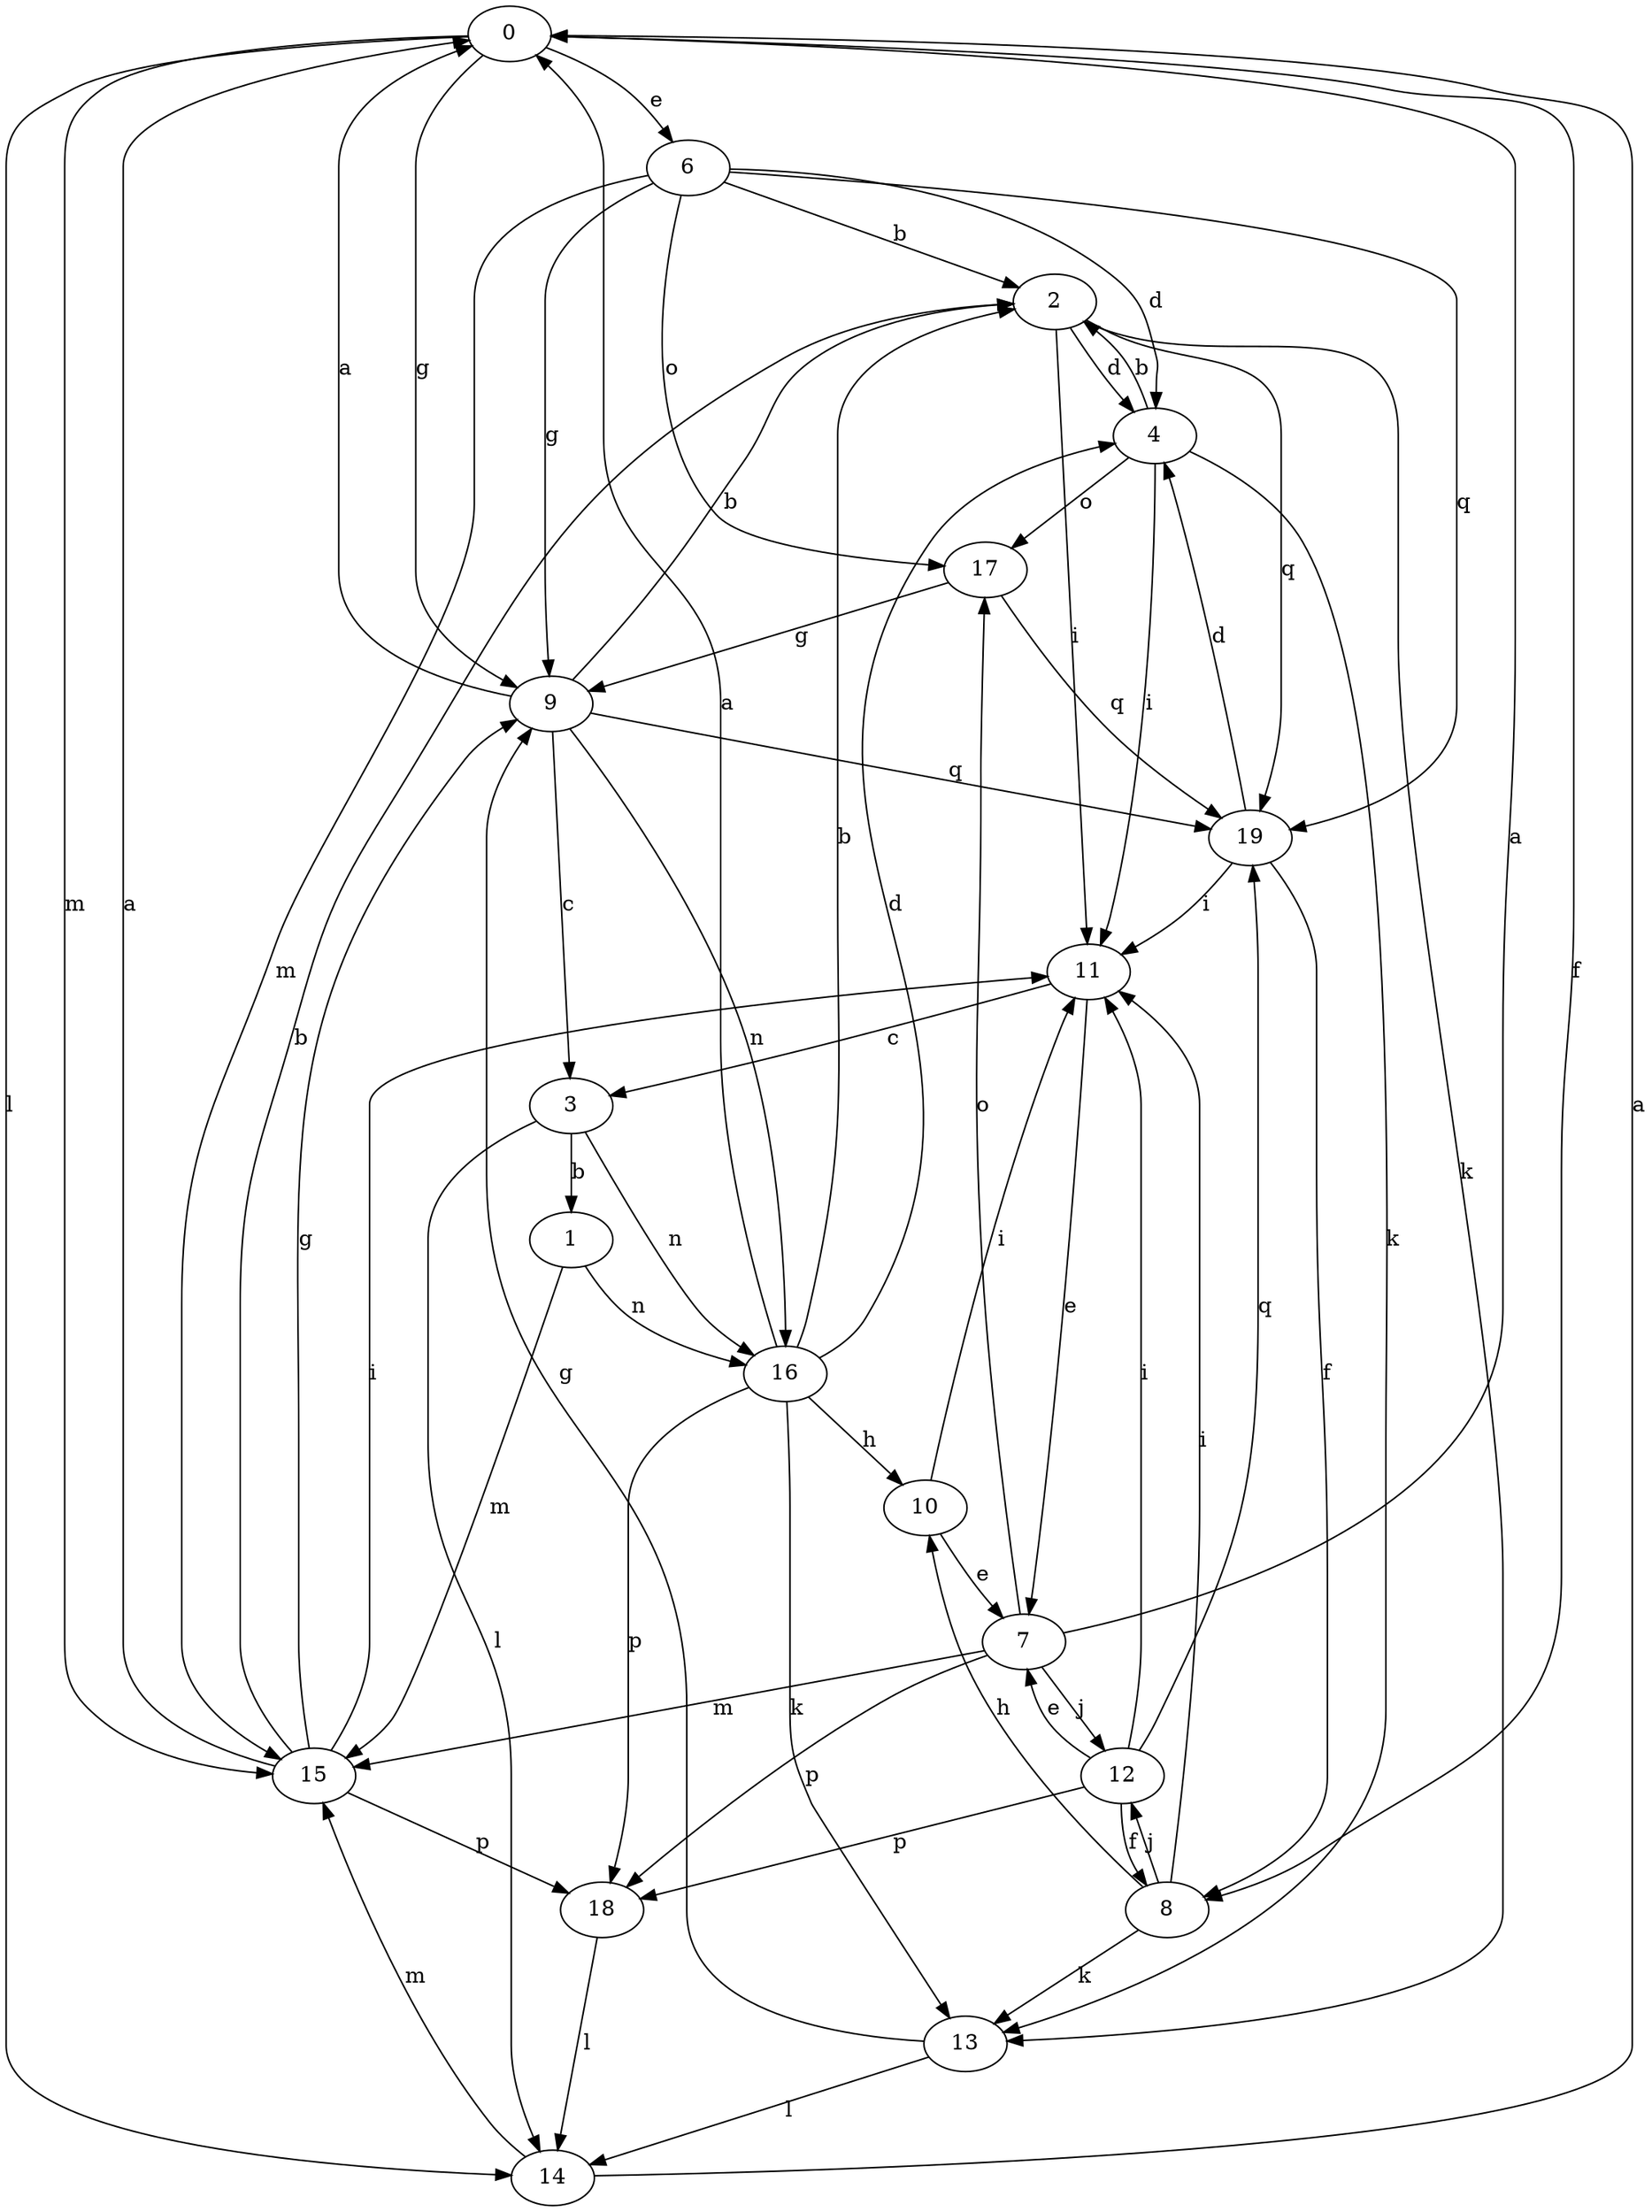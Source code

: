 strict digraph  {
0;
1;
2;
3;
4;
6;
7;
8;
9;
10;
11;
12;
13;
14;
15;
16;
17;
18;
19;
0 -> 6  [label=e];
0 -> 8  [label=f];
0 -> 9  [label=g];
0 -> 14  [label=l];
0 -> 15  [label=m];
1 -> 15  [label=m];
1 -> 16  [label=n];
2 -> 4  [label=d];
2 -> 11  [label=i];
2 -> 13  [label=k];
2 -> 19  [label=q];
3 -> 1  [label=b];
3 -> 14  [label=l];
3 -> 16  [label=n];
4 -> 2  [label=b];
4 -> 11  [label=i];
4 -> 13  [label=k];
4 -> 17  [label=o];
6 -> 2  [label=b];
6 -> 4  [label=d];
6 -> 9  [label=g];
6 -> 15  [label=m];
6 -> 17  [label=o];
6 -> 19  [label=q];
7 -> 0  [label=a];
7 -> 12  [label=j];
7 -> 15  [label=m];
7 -> 17  [label=o];
7 -> 18  [label=p];
8 -> 10  [label=h];
8 -> 11  [label=i];
8 -> 12  [label=j];
8 -> 13  [label=k];
9 -> 0  [label=a];
9 -> 2  [label=b];
9 -> 3  [label=c];
9 -> 16  [label=n];
9 -> 19  [label=q];
10 -> 7  [label=e];
10 -> 11  [label=i];
11 -> 3  [label=c];
11 -> 7  [label=e];
12 -> 7  [label=e];
12 -> 8  [label=f];
12 -> 11  [label=i];
12 -> 18  [label=p];
12 -> 19  [label=q];
13 -> 9  [label=g];
13 -> 14  [label=l];
14 -> 0  [label=a];
14 -> 15  [label=m];
15 -> 0  [label=a];
15 -> 2  [label=b];
15 -> 9  [label=g];
15 -> 11  [label=i];
15 -> 18  [label=p];
16 -> 0  [label=a];
16 -> 2  [label=b];
16 -> 4  [label=d];
16 -> 10  [label=h];
16 -> 13  [label=k];
16 -> 18  [label=p];
17 -> 9  [label=g];
17 -> 19  [label=q];
18 -> 14  [label=l];
19 -> 4  [label=d];
19 -> 8  [label=f];
19 -> 11  [label=i];
}
